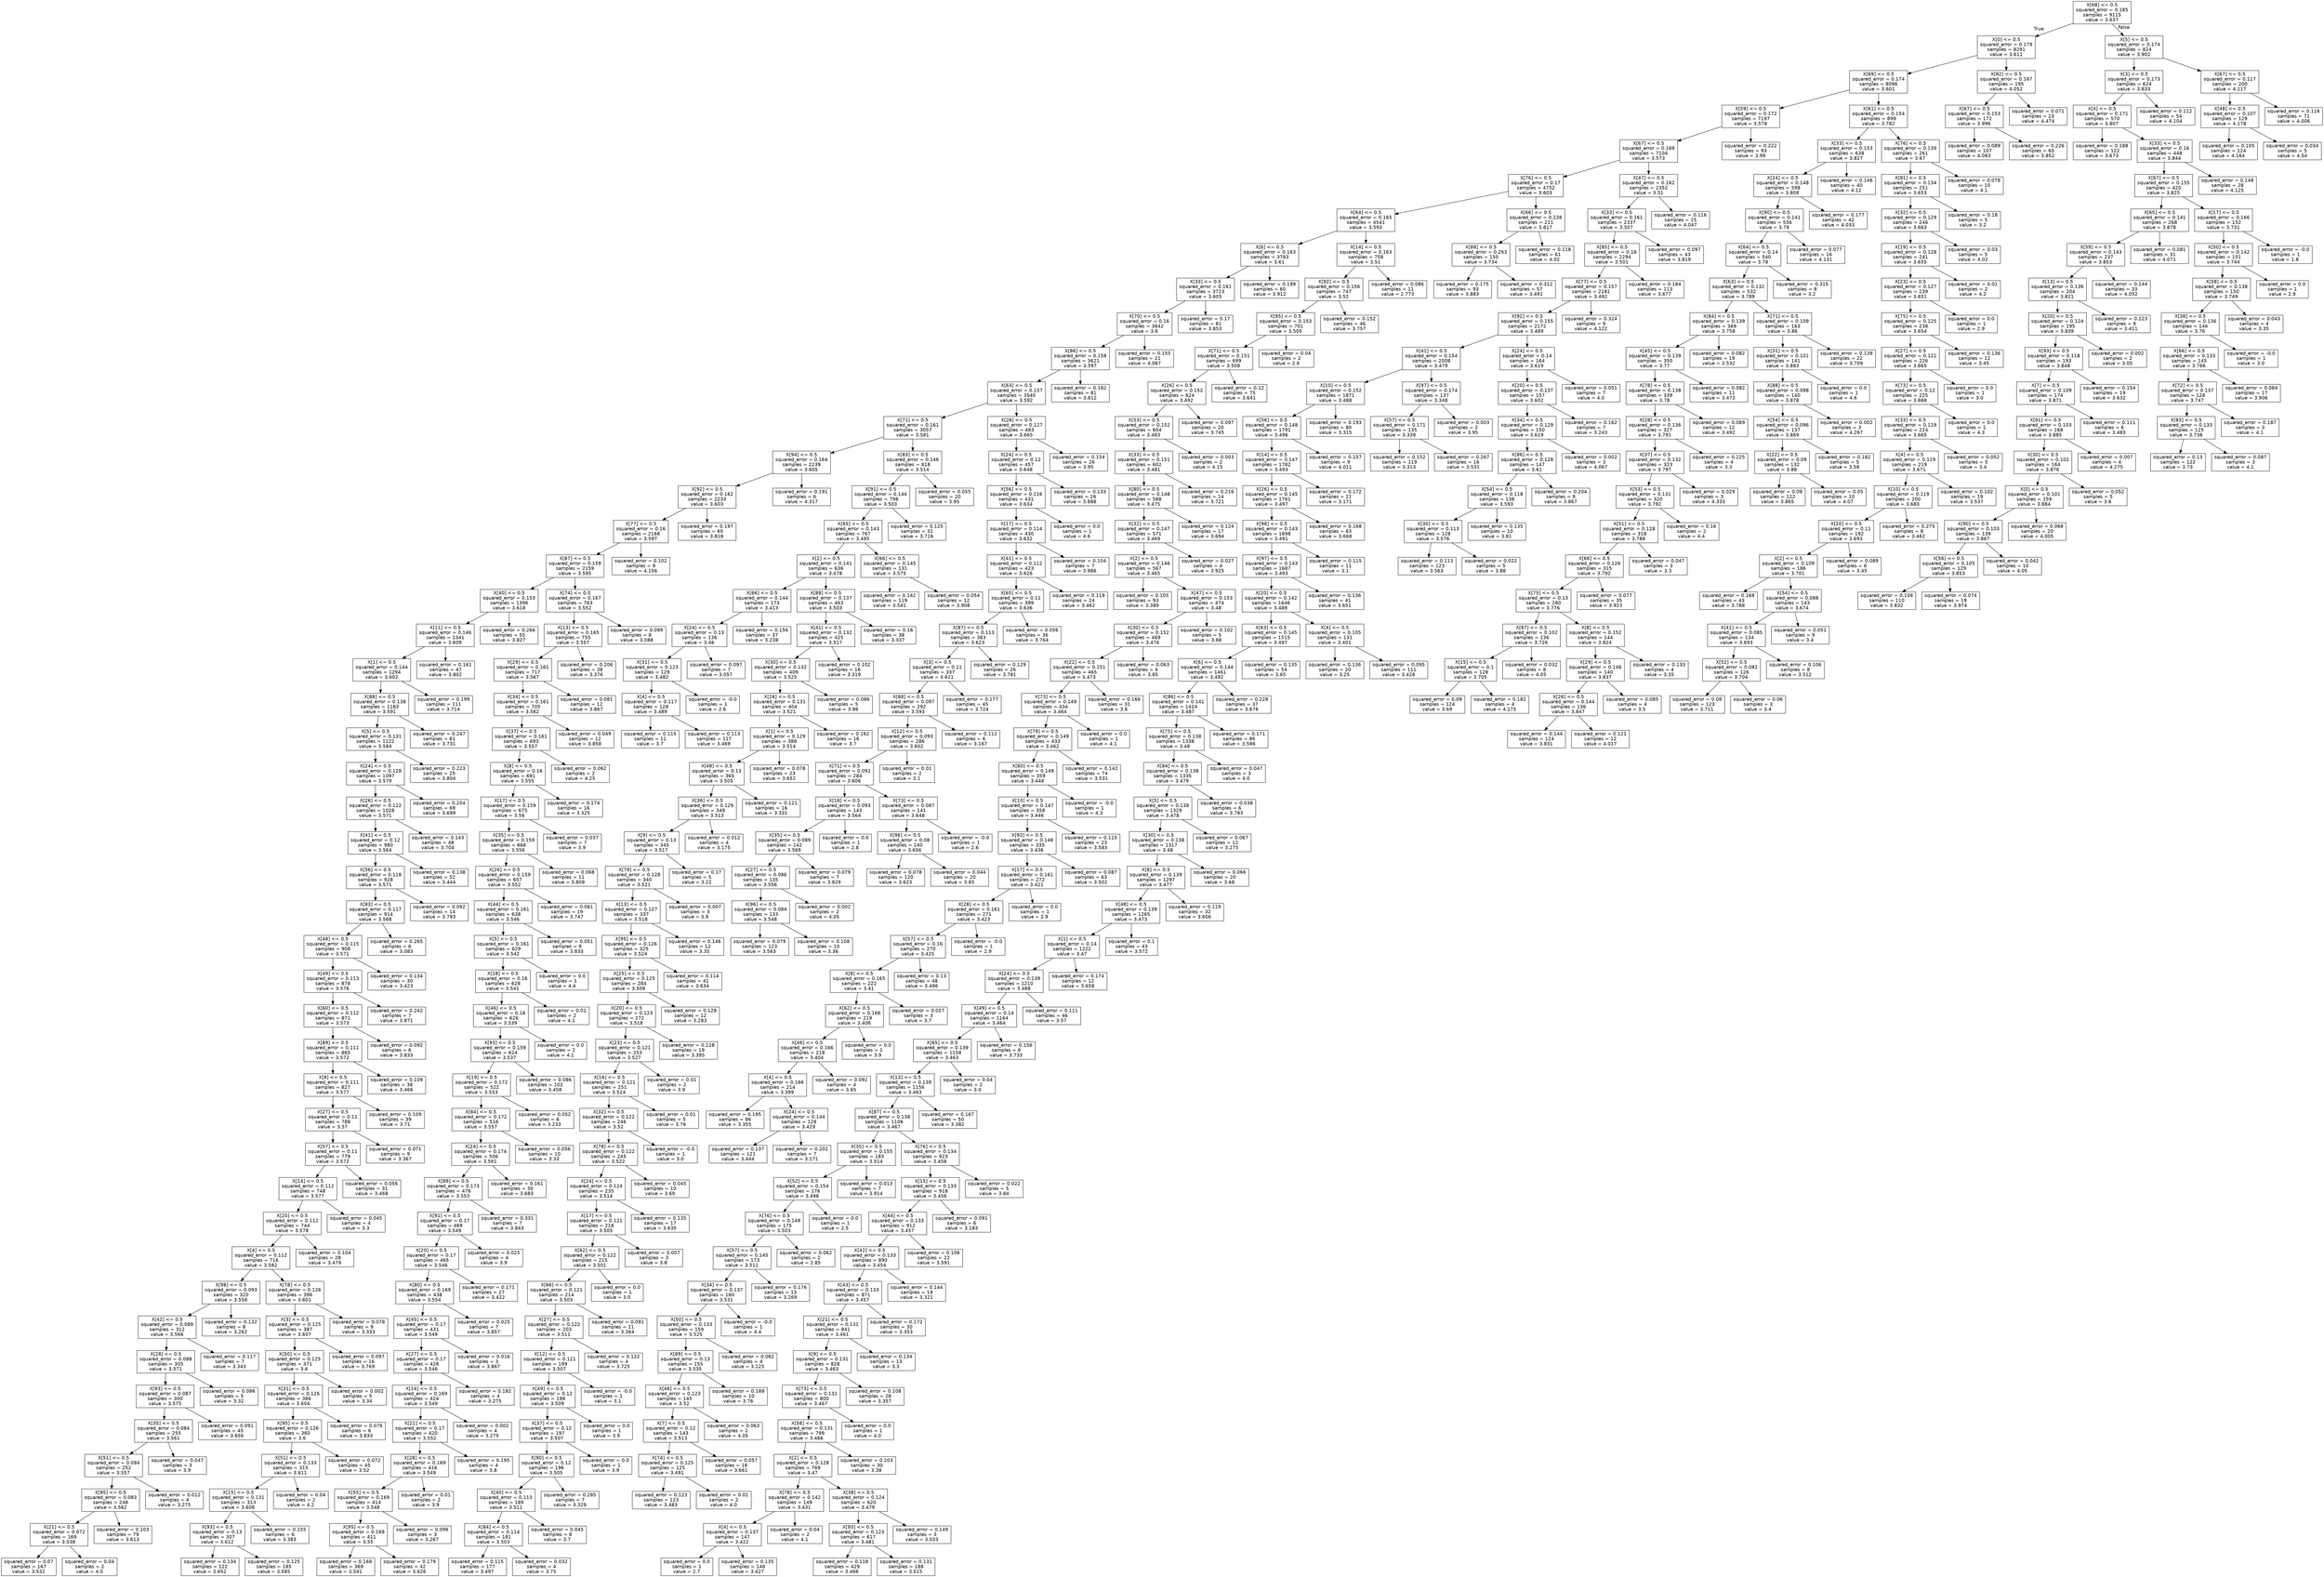 digraph Tree {
node [shape=box, fontname="helvetica"] ;
edge [fontname="helvetica"] ;
0 [label="X[68] <= 0.5\nsquared_error = 0.185\nsamples = 9115\nvalue = 3.637"] ;
1 [label="X[0] <= 0.5\nsquared_error = 0.179\nsamples = 8291\nvalue = 3.611"] ;
0 -> 1 [labeldistance=2.5, labelangle=45, headlabel="True"] ;
2 [label="X[69] <= 0.5\nsquared_error = 0.174\nsamples = 8096\nvalue = 3.601"] ;
1 -> 2 ;
3 [label="X[59] <= 0.5\nsquared_error = 0.172\nsamples = 7197\nvalue = 3.578"] ;
2 -> 3 ;
4 [label="X[67] <= 0.5\nsquared_error = 0.169\nsamples = 7104\nvalue = 3.573"] ;
3 -> 4 ;
5 [label="X[76] <= 0.5\nsquared_error = 0.17\nsamples = 4752\nvalue = 3.603"] ;
4 -> 5 ;
6 [label="X[64] <= 0.5\nsquared_error = 0.165\nsamples = 4541\nvalue = 3.593"] ;
5 -> 6 ;
7 [label="X[6] <= 0.5\nsquared_error = 0.163\nsamples = 3783\nvalue = 3.61"] ;
6 -> 7 ;
8 [label="X[33] <= 0.5\nsquared_error = 0.161\nsamples = 3723\nvalue = 3.605"] ;
7 -> 8 ;
9 [label="X[70] <= 0.5\nsquared_error = 0.16\nsamples = 3642\nvalue = 3.6"] ;
8 -> 9 ;
10 [label="X[86] <= 0.5\nsquared_error = 0.158\nsamples = 3621\nvalue = 3.597"] ;
9 -> 10 ;
11 [label="X[63] <= 0.5\nsquared_error = 0.157\nsamples = 3540\nvalue = 3.592"] ;
10 -> 11 ;
12 [label="X[71] <= 0.5\nsquared_error = 0.161\nsamples = 3057\nvalue = 3.581"] ;
11 -> 12 ;
13 [label="X[94] <= 0.5\nsquared_error = 0.164\nsamples = 2239\nvalue = 3.605"] ;
12 -> 13 ;
14 [label="X[92] <= 0.5\nsquared_error = 0.162\nsamples = 2233\nvalue = 3.603"] ;
13 -> 14 ;
15 [label="X[77] <= 0.5\nsquared_error = 0.16\nsamples = 2168\nvalue = 3.597"] ;
14 -> 15 ;
16 [label="X[87] <= 0.5\nsquared_error = 0.159\nsamples = 2159\nvalue = 3.595"] ;
15 -> 16 ;
17 [label="X[40] <= 0.5\nsquared_error = 0.153\nsamples = 1396\nvalue = 3.618"] ;
16 -> 17 ;
18 [label="X[11] <= 0.5\nsquared_error = 0.146\nsamples = 1341\nvalue = 3.609"] ;
17 -> 18 ;
19 [label="X[1] <= 0.5\nsquared_error = 0.144\nsamples = 1294\nvalue = 3.602"] ;
18 -> 19 ;
20 [label="X[88] <= 0.5\nsquared_error = 0.138\nsamples = 1183\nvalue = 3.591"] ;
19 -> 20 ;
21 [label="X[5] <= 0.5\nsquared_error = 0.131\nsamples = 1122\nvalue = 3.584"] ;
20 -> 21 ;
22 [label="X[24] <= 0.5\nsquared_error = 0.128\nsamples = 1097\nvalue = 3.579"] ;
21 -> 22 ;
23 [label="X[26] <= 0.5\nsquared_error = 0.122\nsamples = 1028\nvalue = 3.571"] ;
22 -> 23 ;
24 [label="X[41] <= 0.5\nsquared_error = 0.12\nsamples = 980\nvalue = 3.564"] ;
23 -> 24 ;
25 [label="X[56] <= 0.5\nsquared_error = 0.118\nsamples = 928\nvalue = 3.571"] ;
24 -> 25 ;
26 [label="X[83] <= 0.5\nsquared_error = 0.117\nsamples = 914\nvalue = 3.568"] ;
25 -> 26 ;
27 [label="X[48] <= 0.5\nsquared_error = 0.115\nsamples = 908\nvalue = 3.571"] ;
26 -> 27 ;
28 [label="X[49] <= 0.5\nsquared_error = 0.113\nsamples = 878\nvalue = 3.576"] ;
27 -> 28 ;
29 [label="X[60] <= 0.5\nsquared_error = 0.112\nsamples = 871\nvalue = 3.573"] ;
28 -> 29 ;
30 [label="X[89] <= 0.5\nsquared_error = 0.111\nsamples = 865\nvalue = 3.572"] ;
29 -> 30 ;
31 [label="X[8] <= 0.5\nsquared_error = 0.111\nsamples = 827\nvalue = 3.577"] ;
30 -> 31 ;
32 [label="X[27] <= 0.5\nsquared_error = 0.11\nsamples = 788\nvalue = 3.57"] ;
31 -> 32 ;
33 [label="X[57] <= 0.5\nsquared_error = 0.11\nsamples = 779\nvalue = 3.572"] ;
32 -> 33 ;
34 [label="X[14] <= 0.5\nsquared_error = 0.112\nsamples = 748\nvalue = 3.577"] ;
33 -> 34 ;
35 [label="X[20] <= 0.5\nsquared_error = 0.112\nsamples = 744\nvalue = 3.578"] ;
34 -> 35 ;
36 [label="X[4] <= 0.5\nsquared_error = 0.112\nsamples = 716\nvalue = 3.582"] ;
35 -> 36 ;
37 [label="X[98] <= 0.5\nsquared_error = 0.093\nsamples = 320\nvalue = 3.558"] ;
36 -> 37 ;
38 [label="X[42] <= 0.5\nsquared_error = 0.089\nsamples = 312\nvalue = 3.566"] ;
37 -> 38 ;
39 [label="X[28] <= 0.5\nsquared_error = 0.088\nsamples = 305\nvalue = 3.571"] ;
38 -> 39 ;
40 [label="X[93] <= 0.5\nsquared_error = 0.087\nsamples = 300\nvalue = 3.575"] ;
39 -> 40 ;
41 [label="X[35] <= 0.5\nsquared_error = 0.084\nsamples = 255\nvalue = 3.561"] ;
40 -> 41 ;
42 [label="X[51] <= 0.5\nsquared_error = 0.084\nsamples = 252\nvalue = 3.557"] ;
41 -> 42 ;
43 [label="X[95] <= 0.5\nsquared_error = 0.083\nsamples = 248\nvalue = 3.562"] ;
42 -> 43 ;
44 [label="X[21] <= 0.5\nsquared_error = 0.072\nsamples = 169\nvalue = 3.538"] ;
43 -> 44 ;
45 [label="squared_error = 0.07\nsamples = 167\nvalue = 3.532"] ;
44 -> 45 ;
46 [label="squared_error = 0.04\nsamples = 2\nvalue = 4.0"] ;
44 -> 46 ;
47 [label="squared_error = 0.103\nsamples = 79\nvalue = 3.613"] ;
43 -> 47 ;
48 [label="squared_error = 0.012\nsamples = 4\nvalue = 3.275"] ;
42 -> 48 ;
49 [label="squared_error = 0.047\nsamples = 3\nvalue = 3.9"] ;
41 -> 49 ;
50 [label="squared_error = 0.091\nsamples = 45\nvalue = 3.656"] ;
40 -> 50 ;
51 [label="squared_error = 0.086\nsamples = 5\nvalue = 3.32"] ;
39 -> 51 ;
52 [label="squared_error = 0.117\nsamples = 7\nvalue = 3.343"] ;
38 -> 52 ;
53 [label="squared_error = 0.132\nsamples = 8\nvalue = 3.262"] ;
37 -> 53 ;
54 [label="X[78] <= 0.5\nsquared_error = 0.126\nsamples = 396\nvalue = 3.601"] ;
36 -> 54 ;
55 [label="X[3] <= 0.5\nsquared_error = 0.125\nsamples = 387\nvalue = 3.607"] ;
54 -> 55 ;
56 [label="X[50] <= 0.5\nsquared_error = 0.125\nsamples = 371\nvalue = 3.6"] ;
55 -> 56 ;
57 [label="X[31] <= 0.5\nsquared_error = 0.126\nsamples = 366\nvalue = 3.604"] ;
56 -> 57 ;
58 [label="X[95] <= 0.5\nsquared_error = 0.126\nsamples = 360\nvalue = 3.6"] ;
57 -> 58 ;
59 [label="X[51] <= 0.5\nsquared_error = 0.133\nsamples = 315\nvalue = 3.611"] ;
58 -> 59 ;
60 [label="X[15] <= 0.5\nsquared_error = 0.131\nsamples = 313\nvalue = 3.608"] ;
59 -> 60 ;
61 [label="X[93] <= 0.5\nsquared_error = 0.13\nsamples = 307\nvalue = 3.612"] ;
60 -> 61 ;
62 [label="squared_error = 0.134\nsamples = 122\nvalue = 3.652"] ;
61 -> 62 ;
63 [label="squared_error = 0.125\nsamples = 185\nvalue = 3.585"] ;
61 -> 63 ;
64 [label="squared_error = 0.155\nsamples = 6\nvalue = 3.383"] ;
60 -> 64 ;
65 [label="squared_error = 0.04\nsamples = 2\nvalue = 4.2"] ;
59 -> 65 ;
66 [label="squared_error = 0.072\nsamples = 45\nvalue = 3.52"] ;
58 -> 66 ;
67 [label="squared_error = 0.076\nsamples = 6\nvalue = 3.833"] ;
57 -> 67 ;
68 [label="squared_error = 0.002\nsamples = 5\nvalue = 3.34"] ;
56 -> 68 ;
69 [label="squared_error = 0.097\nsamples = 16\nvalue = 3.769"] ;
55 -> 69 ;
70 [label="squared_error = 0.078\nsamples = 9\nvalue = 3.333"] ;
54 -> 70 ;
71 [label="squared_error = 0.104\nsamples = 28\nvalue = 3.479"] ;
35 -> 71 ;
72 [label="squared_error = 0.045\nsamples = 4\nvalue = 3.3"] ;
34 -> 72 ;
73 [label="squared_error = 0.056\nsamples = 31\nvalue = 3.468"] ;
33 -> 73 ;
74 [label="squared_error = 0.071\nsamples = 9\nvalue = 3.367"] ;
32 -> 74 ;
75 [label="squared_error = 0.109\nsamples = 39\nvalue = 3.71"] ;
31 -> 75 ;
76 [label="squared_error = 0.109\nsamples = 38\nvalue = 3.466"] ;
30 -> 76 ;
77 [label="squared_error = 0.092\nsamples = 6\nvalue = 3.833"] ;
29 -> 77 ;
78 [label="squared_error = 0.242\nsamples = 7\nvalue = 3.871"] ;
28 -> 78 ;
79 [label="squared_error = 0.134\nsamples = 30\nvalue = 3.423"] ;
27 -> 79 ;
80 [label="squared_error = 0.265\nsamples = 6\nvalue = 3.083"] ;
26 -> 80 ;
81 [label="squared_error = 0.092\nsamples = 14\nvalue = 3.793"] ;
25 -> 81 ;
82 [label="squared_error = 0.138\nsamples = 52\nvalue = 3.444"] ;
24 -> 82 ;
83 [label="squared_error = 0.143\nsamples = 48\nvalue = 3.704"] ;
23 -> 83 ;
84 [label="squared_error = 0.204\nsamples = 69\nvalue = 3.699"] ;
22 -> 84 ;
85 [label="squared_error = 0.223\nsamples = 25\nvalue = 3.804"] ;
21 -> 85 ;
86 [label="squared_error = 0.247\nsamples = 61\nvalue = 3.731"] ;
20 -> 86 ;
87 [label="squared_error = 0.199\nsamples = 111\nvalue = 3.714"] ;
19 -> 87 ;
88 [label="squared_error = 0.161\nsamples = 47\nvalue = 3.802"] ;
18 -> 88 ;
89 [label="squared_error = 0.266\nsamples = 55\nvalue = 3.827"] ;
17 -> 89 ;
90 [label="X[74] <= 0.5\nsquared_error = 0.167\nsamples = 763\nvalue = 3.552"] ;
16 -> 90 ;
91 [label="X[13] <= 0.5\nsquared_error = 0.165\nsamples = 755\nvalue = 3.557"] ;
90 -> 91 ;
92 [label="X[29] <= 0.5\nsquared_error = 0.161\nsamples = 717\nvalue = 3.567"] ;
91 -> 92 ;
93 [label="X[34] <= 0.5\nsquared_error = 0.161\nsamples = 705\nvalue = 3.562"] ;
92 -> 93 ;
94 [label="X[37] <= 0.5\nsquared_error = 0.161\nsamples = 693\nvalue = 3.557"] ;
93 -> 94 ;
95 [label="X[8] <= 0.5\nsquared_error = 0.16\nsamples = 691\nvalue = 3.555"] ;
94 -> 95 ;
96 [label="X[17] <= 0.5\nsquared_error = 0.159\nsamples = 675\nvalue = 3.56"] ;
95 -> 96 ;
97 [label="X[35] <= 0.5\nsquared_error = 0.159\nsamples = 668\nvalue = 3.556"] ;
96 -> 97 ;
98 [label="X[26] <= 0.5\nsquared_error = 0.159\nsamples = 657\nvalue = 3.552"] ;
97 -> 98 ;
99 [label="X[44] <= 0.5\nsquared_error = 0.161\nsamples = 638\nvalue = 3.546"] ;
98 -> 99 ;
100 [label="X[5] <= 0.5\nsquared_error = 0.161\nsamples = 629\nvalue = 3.542"] ;
99 -> 100 ;
101 [label="X[18] <= 0.5\nsquared_error = 0.16\nsamples = 628\nvalue = 3.541"] ;
100 -> 101 ;
102 [label="X[46] <= 0.5\nsquared_error = 0.16\nsamples = 626\nvalue = 3.539"] ;
101 -> 102 ;
103 [label="X[93] <= 0.5\nsquared_error = 0.159\nsamples = 624\nvalue = 3.537"] ;
102 -> 103 ;
104 [label="X[19] <= 0.5\nsquared_error = 0.172\nsamples = 522\nvalue = 3.553"] ;
103 -> 104 ;
105 [label="X[84] <= 0.5\nsquared_error = 0.172\nsamples = 516\nvalue = 3.557"] ;
104 -> 105 ;
106 [label="X[24] <= 0.5\nsquared_error = 0.174\nsamples = 506\nvalue = 3.561"] ;
105 -> 106 ;
107 [label="X[89] <= 0.5\nsquared_error = 0.173\nsamples = 476\nvalue = 3.553"] ;
106 -> 107 ;
108 [label="X[91] <= 0.5\nsquared_error = 0.17\nsamples = 469\nvalue = 3.549"] ;
107 -> 108 ;
109 [label="X[20] <= 0.5\nsquared_error = 0.17\nsamples = 465\nvalue = 3.546"] ;
108 -> 109 ;
110 [label="X[80] <= 0.5\nsquared_error = 0.169\nsamples = 438\nvalue = 3.554"] ;
109 -> 110 ;
111 [label="X[45] <= 0.5\nsquared_error = 0.17\nsamples = 431\nvalue = 3.549"] ;
110 -> 111 ;
112 [label="X[27] <= 0.5\nsquared_error = 0.17\nsamples = 428\nvalue = 3.546"] ;
111 -> 112 ;
113 [label="X[14] <= 0.5\nsquared_error = 0.169\nsamples = 424\nvalue = 3.549"] ;
112 -> 113 ;
114 [label="X[21] <= 0.5\nsquared_error = 0.17\nsamples = 420\nvalue = 3.552"] ;
113 -> 114 ;
115 [label="X[28] <= 0.5\nsquared_error = 0.169\nsamples = 416\nvalue = 3.549"] ;
114 -> 115 ;
116 [label="X[55] <= 0.5\nsquared_error = 0.169\nsamples = 414\nvalue = 3.548"] ;
115 -> 116 ;
117 [label="X[95] <= 0.5\nsquared_error = 0.169\nsamples = 411\nvalue = 3.55"] ;
116 -> 117 ;
118 [label="squared_error = 0.168\nsamples = 369\nvalue = 3.541"] ;
117 -> 118 ;
119 [label="squared_error = 0.179\nsamples = 42\nvalue = 3.626"] ;
117 -> 119 ;
120 [label="squared_error = 0.096\nsamples = 3\nvalue = 3.267"] ;
116 -> 120 ;
121 [label="squared_error = 0.01\nsamples = 2\nvalue = 3.9"] ;
115 -> 121 ;
122 [label="squared_error = 0.195\nsamples = 4\nvalue = 3.8"] ;
114 -> 122 ;
123 [label="squared_error = 0.002\nsamples = 4\nvalue = 3.275"] ;
113 -> 123 ;
124 [label="squared_error = 0.182\nsamples = 4\nvalue = 3.275"] ;
112 -> 124 ;
125 [label="squared_error = 0.016\nsamples = 3\nvalue = 3.867"] ;
111 -> 125 ;
126 [label="squared_error = 0.025\nsamples = 7\nvalue = 3.857"] ;
110 -> 126 ;
127 [label="squared_error = 0.171\nsamples = 27\nvalue = 3.422"] ;
109 -> 127 ;
128 [label="squared_error = 0.025\nsamples = 4\nvalue = 3.9"] ;
108 -> 128 ;
129 [label="squared_error = 0.331\nsamples = 7\nvalue = 3.843"] ;
107 -> 129 ;
130 [label="squared_error = 0.161\nsamples = 30\nvalue = 3.683"] ;
106 -> 130 ;
131 [label="squared_error = 0.056\nsamples = 10\nvalue = 3.33"] ;
105 -> 131 ;
132 [label="squared_error = 0.052\nsamples = 6\nvalue = 3.233"] ;
104 -> 132 ;
133 [label="squared_error = 0.086\nsamples = 102\nvalue = 3.458"] ;
103 -> 133 ;
134 [label="squared_error = 0.0\nsamples = 2\nvalue = 4.1"] ;
102 -> 134 ;
135 [label="squared_error = 0.01\nsamples = 2\nvalue = 4.1"] ;
101 -> 135 ;
136 [label="squared_error = 0.0\nsamples = 1\nvalue = 4.4"] ;
100 -> 136 ;
137 [label="squared_error = 0.051\nsamples = 9\nvalue = 3.833"] ;
99 -> 137 ;
138 [label="squared_error = 0.061\nsamples = 19\nvalue = 3.747"] ;
98 -> 138 ;
139 [label="squared_error = 0.068\nsamples = 11\nvalue = 3.809"] ;
97 -> 139 ;
140 [label="squared_error = 0.037\nsamples = 7\nvalue = 3.9"] ;
96 -> 140 ;
141 [label="squared_error = 0.174\nsamples = 16\nvalue = 3.325"] ;
95 -> 141 ;
142 [label="squared_error = 0.062\nsamples = 2\nvalue = 4.25"] ;
94 -> 142 ;
143 [label="squared_error = 0.049\nsamples = 12\nvalue = 3.858"] ;
93 -> 143 ;
144 [label="squared_error = 0.081\nsamples = 12\nvalue = 3.867"] ;
92 -> 144 ;
145 [label="squared_error = 0.206\nsamples = 38\nvalue = 3.376"] ;
91 -> 145 ;
146 [label="squared_error = 0.099\nsamples = 8\nvalue = 3.088"] ;
90 -> 146 ;
147 [label="squared_error = 0.102\nsamples = 9\nvalue = 4.156"] ;
15 -> 147 ;
148 [label="squared_error = 0.197\nsamples = 65\nvalue = 3.818"] ;
14 -> 148 ;
149 [label="squared_error = 0.191\nsamples = 6\nvalue = 4.317"] ;
13 -> 149 ;
150 [label="X[83] <= 0.5\nsquared_error = 0.146\nsamples = 818\nvalue = 3.514"] ;
12 -> 150 ;
151 [label="X[91] <= 0.5\nsquared_error = 0.144\nsamples = 798\nvalue = 3.503"] ;
150 -> 151 ;
152 [label="X[65] <= 0.5\nsquared_error = 0.143\nsamples = 767\nvalue = 3.495"] ;
151 -> 152 ;
153 [label="X[2] <= 0.5\nsquared_error = 0.141\nsamples = 636\nvalue = 3.478"] ;
152 -> 153 ;
154 [label="X[66] <= 0.5\nsquared_error = 0.144\nsamples = 173\nvalue = 3.413"] ;
153 -> 154 ;
155 [label="X[24] <= 0.5\nsquared_error = 0.13\nsamples = 136\nvalue = 3.46"] ;
154 -> 155 ;
156 [label="X[31] <= 0.5\nsquared_error = 0.123\nsamples = 129\nvalue = 3.482"] ;
155 -> 156 ;
157 [label="X[4] <= 0.5\nsquared_error = 0.117\nsamples = 128\nvalue = 3.489"] ;
156 -> 157 ;
158 [label="squared_error = 0.115\nsamples = 11\nvalue = 3.7"] ;
157 -> 158 ;
159 [label="squared_error = 0.113\nsamples = 117\nvalue = 3.469"] ;
157 -> 159 ;
160 [label="squared_error = -0.0\nsamples = 1\nvalue = 2.6"] ;
156 -> 160 ;
161 [label="squared_error = 0.097\nsamples = 7\nvalue = 3.057"] ;
155 -> 161 ;
162 [label="squared_error = 0.156\nsamples = 37\nvalue = 3.238"] ;
154 -> 162 ;
163 [label="X[88] <= 0.5\nsquared_error = 0.137\nsamples = 463\nvalue = 3.503"] ;
153 -> 163 ;
164 [label="X[41] <= 0.5\nsquared_error = 0.132\nsamples = 425\nvalue = 3.517"] ;
163 -> 164 ;
165 [label="X[30] <= 0.5\nsquared_error = 0.132\nsamples = 409\nvalue = 3.525"] ;
164 -> 165 ;
166 [label="X[26] <= 0.5\nsquared_error = 0.131\nsamples = 404\nvalue = 3.521"] ;
165 -> 166 ;
167 [label="X[1] <= 0.5\nsquared_error = 0.129\nsamples = 388\nvalue = 3.514"] ;
166 -> 167 ;
168 [label="X[48] <= 0.5\nsquared_error = 0.13\nsamples = 365\nvalue = 3.505"] ;
167 -> 168 ;
169 [label="X[36] <= 0.5\nsquared_error = 0.129\nsamples = 349\nvalue = 3.513"] ;
168 -> 169 ;
170 [label="X[9] <= 0.5\nsquared_error = 0.13\nsamples = 345\nvalue = 3.517"] ;
169 -> 170 ;
171 [label="X[79] <= 0.5\nsquared_error = 0.128\nsamples = 340\nvalue = 3.521"] ;
170 -> 171 ;
172 [label="X[13] <= 0.5\nsquared_error = 0.127\nsamples = 337\nvalue = 3.518"] ;
171 -> 172 ;
173 [label="X[95] <= 0.5\nsquared_error = 0.126\nsamples = 325\nvalue = 3.524"] ;
172 -> 173 ;
174 [label="X[25] <= 0.5\nsquared_error = 0.125\nsamples = 284\nvalue = 3.508"] ;
173 -> 174 ;
175 [label="X[20] <= 0.5\nsquared_error = 0.123\nsamples = 272\nvalue = 3.518"] ;
174 -> 175 ;
176 [label="X[23] <= 0.5\nsquared_error = 0.121\nsamples = 253\nvalue = 3.527"] ;
175 -> 176 ;
177 [label="X[16] <= 0.5\nsquared_error = 0.121\nsamples = 251\nvalue = 3.524"] ;
176 -> 177 ;
178 [label="X[32] <= 0.5\nsquared_error = 0.122\nsamples = 246\nvalue = 3.52"] ;
177 -> 178 ;
179 [label="X[78] <= 0.5\nsquared_error = 0.122\nsamples = 245\nvalue = 3.522"] ;
178 -> 179 ;
180 [label="X[24] <= 0.5\nsquared_error = 0.124\nsamples = 235\nvalue = 3.514"] ;
179 -> 180 ;
181 [label="X[17] <= 0.5\nsquared_error = 0.121\nsamples = 218\nvalue = 3.505"] ;
180 -> 181 ;
182 [label="X[62] <= 0.5\nsquared_error = 0.122\nsamples = 215\nvalue = 3.501"] ;
181 -> 182 ;
183 [label="X[66] <= 0.5\nsquared_error = 0.121\nsamples = 214\nvalue = 3.503"] ;
182 -> 183 ;
184 [label="X[27] <= 0.5\nsquared_error = 0.122\nsamples = 203\nvalue = 3.511"] ;
183 -> 184 ;
185 [label="X[12] <= 0.5\nsquared_error = 0.121\nsamples = 199\nvalue = 3.507"] ;
184 -> 185 ;
186 [label="X[49] <= 0.5\nsquared_error = 0.12\nsamples = 198\nvalue = 3.509"] ;
185 -> 186 ;
187 [label="X[37] <= 0.5\nsquared_error = 0.12\nsamples = 197\nvalue = 3.507"] ;
186 -> 187 ;
188 [label="X[90] <= 0.5\nsquared_error = 0.12\nsamples = 196\nvalue = 3.505"] ;
187 -> 188 ;
189 [label="X[40] <= 0.5\nsquared_error = 0.113\nsamples = 189\nvalue = 3.511"] ;
188 -> 189 ;
190 [label="X[84] <= 0.5\nsquared_error = 0.114\nsamples = 181\nvalue = 3.503"] ;
189 -> 190 ;
191 [label="squared_error = 0.115\nsamples = 177\nvalue = 3.497"] ;
190 -> 191 ;
192 [label="squared_error = 0.032\nsamples = 4\nvalue = 3.75"] ;
190 -> 192 ;
193 [label="squared_error = 0.045\nsamples = 8\nvalue = 3.7"] ;
189 -> 193 ;
194 [label="squared_error = 0.285\nsamples = 7\nvalue = 3.329"] ;
188 -> 194 ;
195 [label="squared_error = 0.0\nsamples = 1\nvalue = 3.9"] ;
187 -> 195 ;
196 [label="squared_error = 0.0\nsamples = 1\nvalue = 3.9"] ;
186 -> 196 ;
197 [label="squared_error = -0.0\nsamples = 1\nvalue = 3.1"] ;
185 -> 197 ;
198 [label="squared_error = 0.122\nsamples = 4\nvalue = 3.725"] ;
184 -> 198 ;
199 [label="squared_error = 0.091\nsamples = 11\nvalue = 3.364"] ;
183 -> 199 ;
200 [label="squared_error = 0.0\nsamples = 1\nvalue = 3.0"] ;
182 -> 200 ;
201 [label="squared_error = 0.007\nsamples = 3\nvalue = 3.8"] ;
181 -> 201 ;
202 [label="squared_error = 0.135\nsamples = 17\nvalue = 3.635"] ;
180 -> 202 ;
203 [label="squared_error = 0.045\nsamples = 10\nvalue = 3.69"] ;
179 -> 203 ;
204 [label="squared_error = -0.0\nsamples = 1\nvalue = 3.0"] ;
178 -> 204 ;
205 [label="squared_error = 0.01\nsamples = 5\nvalue = 3.76"] ;
177 -> 205 ;
206 [label="squared_error = 0.01\nsamples = 2\nvalue = 3.9"] ;
176 -> 206 ;
207 [label="squared_error = 0.128\nsamples = 19\nvalue = 3.395"] ;
175 -> 207 ;
208 [label="squared_error = 0.128\nsamples = 12\nvalue = 3.283"] ;
174 -> 208 ;
209 [label="squared_error = 0.114\nsamples = 41\nvalue = 3.634"] ;
173 -> 209 ;
210 [label="squared_error = 0.146\nsamples = 12\nvalue = 3.35"] ;
172 -> 210 ;
211 [label="squared_error = 0.007\nsamples = 3\nvalue = 3.9"] ;
171 -> 211 ;
212 [label="squared_error = 0.17\nsamples = 5\nvalue = 3.22"] ;
170 -> 212 ;
213 [label="squared_error = 0.012\nsamples = 4\nvalue = 3.175"] ;
169 -> 213 ;
214 [label="squared_error = 0.121\nsamples = 16\nvalue = 3.331"] ;
168 -> 214 ;
215 [label="squared_error = 0.078\nsamples = 23\nvalue = 3.652"] ;
167 -> 215 ;
216 [label="squared_error = 0.162\nsamples = 16\nvalue = 3.7"] ;
166 -> 216 ;
217 [label="squared_error = 0.086\nsamples = 5\nvalue = 3.86"] ;
165 -> 217 ;
218 [label="squared_error = 0.102\nsamples = 16\nvalue = 3.319"] ;
164 -> 218 ;
219 [label="squared_error = 0.16\nsamples = 38\nvalue = 3.337"] ;
163 -> 219 ;
220 [label="X[66] <= 0.5\nsquared_error = 0.145\nsamples = 131\nvalue = 3.575"] ;
152 -> 220 ;
221 [label="squared_error = 0.142\nsamples = 119\nvalue = 3.541"] ;
220 -> 221 ;
222 [label="squared_error = 0.054\nsamples = 12\nvalue = 3.908"] ;
220 -> 222 ;
223 [label="squared_error = 0.125\nsamples = 31\nvalue = 3.716"] ;
151 -> 223 ;
224 [label="squared_error = 0.055\nsamples = 20\nvalue = 3.95"] ;
150 -> 224 ;
225 [label="X[26] <= 0.5\nsquared_error = 0.127\nsamples = 483\nvalue = 3.665"] ;
11 -> 225 ;
226 [label="X[24] <= 0.5\nsquared_error = 0.12\nsamples = 457\nvalue = 3.648"] ;
225 -> 226 ;
227 [label="X[56] <= 0.5\nsquared_error = 0.116\nsamples = 431\nvalue = 3.634"] ;
226 -> 227 ;
228 [label="X[17] <= 0.5\nsquared_error = 0.114\nsamples = 430\nvalue = 3.632"] ;
227 -> 228 ;
229 [label="X[41] <= 0.5\nsquared_error = 0.112\nsamples = 423\nvalue = 3.626"] ;
228 -> 229 ;
230 [label="X[65] <= 0.5\nsquared_error = 0.11\nsamples = 399\nvalue = 3.636"] ;
229 -> 230 ;
231 [label="X[87] <= 0.5\nsquared_error = 0.113\nsamples = 363\nvalue = 3.623"] ;
230 -> 231 ;
232 [label="X[3] <= 0.5\nsquared_error = 0.11\nsamples = 337\nvalue = 3.611"] ;
231 -> 232 ;
233 [label="X[88] <= 0.5\nsquared_error = 0.097\nsamples = 292\nvalue = 3.593"] ;
232 -> 233 ;
234 [label="X[12] <= 0.5\nsquared_error = 0.093\nsamples = 286\nvalue = 3.602"] ;
233 -> 234 ;
235 [label="X[71] <= 0.5\nsquared_error = 0.092\nsamples = 284\nvalue = 3.606"] ;
234 -> 235 ;
236 [label="X[18] <= 0.5\nsquared_error = 0.093\nsamples = 143\nvalue = 3.564"] ;
235 -> 236 ;
237 [label="X[35] <= 0.5\nsquared_error = 0.089\nsamples = 142\nvalue = 3.569"] ;
236 -> 237 ;
238 [label="X[27] <= 0.5\nsquared_error = 0.086\nsamples = 135\nvalue = 3.556"] ;
237 -> 238 ;
239 [label="X[96] <= 0.5\nsquared_error = 0.084\nsamples = 133\nvalue = 3.548"] ;
238 -> 239 ;
240 [label="squared_error = 0.079\nsamples = 123\nvalue = 3.563"] ;
239 -> 240 ;
241 [label="squared_error = 0.108\nsamples = 10\nvalue = 3.36"] ;
239 -> 241 ;
242 [label="squared_error = 0.002\nsamples = 2\nvalue = 4.05"] ;
238 -> 242 ;
243 [label="squared_error = 0.079\nsamples = 7\nvalue = 3.829"] ;
237 -> 243 ;
244 [label="squared_error = 0.0\nsamples = 1\nvalue = 2.8"] ;
236 -> 244 ;
245 [label="X[73] <= 0.5\nsquared_error = 0.087\nsamples = 141\nvalue = 3.648"] ;
235 -> 245 ;
246 [label="X[96] <= 0.5\nsquared_error = 0.08\nsamples = 140\nvalue = 3.656"] ;
245 -> 246 ;
247 [label="squared_error = 0.078\nsamples = 120\nvalue = 3.623"] ;
246 -> 247 ;
248 [label="squared_error = 0.044\nsamples = 20\nvalue = 3.85"] ;
246 -> 248 ;
249 [label="squared_error = -0.0\nsamples = 1\nvalue = 2.6"] ;
245 -> 249 ;
250 [label="squared_error = 0.01\nsamples = 2\nvalue = 3.1"] ;
234 -> 250 ;
251 [label="squared_error = 0.112\nsamples = 6\nvalue = 3.167"] ;
233 -> 251 ;
252 [label="squared_error = 0.177\nsamples = 45\nvalue = 3.724"] ;
232 -> 252 ;
253 [label="squared_error = 0.129\nsamples = 26\nvalue = 3.781"] ;
231 -> 253 ;
254 [label="squared_error = 0.056\nsamples = 36\nvalue = 3.764"] ;
230 -> 254 ;
255 [label="squared_error = 0.119\nsamples = 24\nvalue = 3.462"] ;
229 -> 255 ;
256 [label="squared_error = 0.104\nsamples = 7\nvalue = 3.986"] ;
228 -> 256 ;
257 [label="squared_error = 0.0\nsamples = 1\nvalue = 4.6"] ;
227 -> 257 ;
258 [label="squared_error = 0.133\nsamples = 26\nvalue = 3.888"] ;
226 -> 258 ;
259 [label="squared_error = 0.154\nsamples = 26\nvalue = 3.95"] ;
225 -> 259 ;
260 [label="squared_error = 0.182\nsamples = 81\nvalue = 3.812"] ;
10 -> 260 ;
261 [label="squared_error = 0.155\nsamples = 21\nvalue = 4.067"] ;
9 -> 261 ;
262 [label="squared_error = 0.17\nsamples = 81\nvalue = 3.853"] ;
8 -> 262 ;
263 [label="squared_error = 0.199\nsamples = 60\nvalue = 3.912"] ;
7 -> 263 ;
264 [label="X[14] <= 0.5\nsquared_error = 0.163\nsamples = 758\nvalue = 3.51"] ;
6 -> 264 ;
265 [label="X[92] <= 0.5\nsquared_error = 0.156\nsamples = 747\nvalue = 3.52"] ;
264 -> 265 ;
266 [label="X[95] <= 0.5\nsquared_error = 0.153\nsamples = 701\nvalue = 3.505"] ;
265 -> 266 ;
267 [label="X[71] <= 0.5\nsquared_error = 0.151\nsamples = 699\nvalue = 3.508"] ;
266 -> 267 ;
268 [label="X[26] <= 0.5\nsquared_error = 0.152\nsamples = 624\nvalue = 3.492"] ;
267 -> 268 ;
269 [label="X[53] <= 0.5\nsquared_error = 0.152\nsamples = 604\nvalue = 3.483"] ;
268 -> 269 ;
270 [label="X[33] <= 0.5\nsquared_error = 0.151\nsamples = 602\nvalue = 3.481"] ;
269 -> 270 ;
271 [label="X[80] <= 0.5\nsquared_error = 0.148\nsamples = 588\nvalue = 3.475"] ;
270 -> 271 ;
272 [label="X[32] <= 0.5\nsquared_error = 0.147\nsamples = 571\nvalue = 3.469"] ;
271 -> 272 ;
273 [label="X[2] <= 0.5\nsquared_error = 0.146\nsamples = 567\nvalue = 3.465"] ;
272 -> 273 ;
274 [label="squared_error = 0.105\nsamples = 93\nvalue = 3.389"] ;
273 -> 274 ;
275 [label="X[47] <= 0.5\nsquared_error = 0.153\nsamples = 474\nvalue = 3.48"] ;
273 -> 275 ;
276 [label="X[30] <= 0.5\nsquared_error = 0.152\nsamples = 469\nvalue = 3.476"] ;
275 -> 276 ;
277 [label="X[22] <= 0.5\nsquared_error = 0.151\nsamples = 465\nvalue = 3.473"] ;
276 -> 277 ;
278 [label="X[73] <= 0.5\nsquared_error = 0.149\nsamples = 434\nvalue = 3.464"] ;
277 -> 278 ;
279 [label="X[79] <= 0.5\nsquared_error = 0.149\nsamples = 433\nvalue = 3.462"] ;
278 -> 279 ;
280 [label="X[60] <= 0.5\nsquared_error = 0.149\nsamples = 359\nvalue = 3.448"] ;
279 -> 280 ;
281 [label="X[10] <= 0.5\nsquared_error = 0.147\nsamples = 358\nvalue = 3.446"] ;
280 -> 281 ;
282 [label="X[93] <= 0.5\nsquared_error = 0.148\nsamples = 335\nvalue = 3.436"] ;
281 -> 282 ;
283 [label="X[17] <= 0.5\nsquared_error = 0.161\nsamples = 272\nvalue = 3.421"] ;
282 -> 283 ;
284 [label="X[28] <= 0.5\nsquared_error = 0.161\nsamples = 271\nvalue = 3.423"] ;
283 -> 284 ;
285 [label="X[57] <= 0.5\nsquared_error = 0.16\nsamples = 270\nvalue = 3.425"] ;
284 -> 285 ;
286 [label="X[8] <= 0.5\nsquared_error = 0.165\nsamples = 222\nvalue = 3.41"] ;
285 -> 286 ;
287 [label="X[62] <= 0.5\nsquared_error = 0.166\nsamples = 219\nvalue = 3.406"] ;
286 -> 287 ;
288 [label="X[46] <= 0.5\nsquared_error = 0.166\nsamples = 218\nvalue = 3.404"] ;
287 -> 288 ;
289 [label="X[4] <= 0.5\nsquared_error = 0.166\nsamples = 214\nvalue = 3.399"] ;
288 -> 289 ;
290 [label="squared_error = 0.195\nsamples = 86\nvalue = 3.355"] ;
289 -> 290 ;
291 [label="X[24] <= 0.5\nsquared_error = 0.144\nsamples = 128\nvalue = 3.429"] ;
289 -> 291 ;
292 [label="squared_error = 0.137\nsamples = 121\nvalue = 3.444"] ;
291 -> 292 ;
293 [label="squared_error = 0.202\nsamples = 7\nvalue = 3.171"] ;
291 -> 293 ;
294 [label="squared_error = 0.092\nsamples = 4\nvalue = 3.65"] ;
288 -> 294 ;
295 [label="squared_error = 0.0\nsamples = 1\nvalue = 3.9"] ;
287 -> 295 ;
296 [label="squared_error = 0.027\nsamples = 3\nvalue = 3.7"] ;
286 -> 296 ;
297 [label="squared_error = 0.13\nsamples = 48\nvalue = 3.496"] ;
285 -> 297 ;
298 [label="squared_error = -0.0\nsamples = 1\nvalue = 2.9"] ;
284 -> 298 ;
299 [label="squared_error = 0.0\nsamples = 1\nvalue = 2.9"] ;
283 -> 299 ;
300 [label="squared_error = 0.087\nsamples = 63\nvalue = 3.502"] ;
282 -> 300 ;
301 [label="squared_error = 0.115\nsamples = 23\nvalue = 3.583"] ;
281 -> 301 ;
302 [label="squared_error = -0.0\nsamples = 1\nvalue = 4.3"] ;
280 -> 302 ;
303 [label="squared_error = 0.142\nsamples = 74\nvalue = 3.531"] ;
279 -> 303 ;
304 [label="squared_error = 0.0\nsamples = 1\nvalue = 4.1"] ;
278 -> 304 ;
305 [label="squared_error = 0.166\nsamples = 31\nvalue = 3.6"] ;
277 -> 305 ;
306 [label="squared_error = 0.063\nsamples = 4\nvalue = 3.85"] ;
276 -> 306 ;
307 [label="squared_error = 0.102\nsamples = 5\nvalue = 3.88"] ;
275 -> 307 ;
308 [label="squared_error = 0.027\nsamples = 4\nvalue = 3.925"] ;
272 -> 308 ;
309 [label="squared_error = 0.124\nsamples = 17\nvalue = 3.694"] ;
271 -> 309 ;
310 [label="squared_error = 0.216\nsamples = 14\nvalue = 3.721"] ;
270 -> 310 ;
311 [label="squared_error = 0.003\nsamples = 2\nvalue = 4.15"] ;
269 -> 311 ;
312 [label="squared_error = 0.097\nsamples = 20\nvalue = 3.745"] ;
268 -> 312 ;
313 [label="squared_error = 0.12\nsamples = 75\nvalue = 3.641"] ;
267 -> 313 ;
314 [label="squared_error = 0.04\nsamples = 2\nvalue = 2.6"] ;
266 -> 314 ;
315 [label="squared_error = 0.152\nsamples = 46\nvalue = 3.757"] ;
265 -> 315 ;
316 [label="squared_error = 0.086\nsamples = 11\nvalue = 2.773"] ;
264 -> 316 ;
317 [label="X[66] <= 0.5\nsquared_error = 0.238\nsamples = 211\nvalue = 3.817"] ;
5 -> 317 ;
318 [label="X[88] <= 0.5\nsquared_error = 0.263\nsamples = 150\nvalue = 3.734"] ;
317 -> 318 ;
319 [label="squared_error = 0.175\nsamples = 93\nvalue = 3.883"] ;
318 -> 319 ;
320 [label="squared_error = 0.312\nsamples = 57\nvalue = 3.491"] ;
318 -> 320 ;
321 [label="squared_error = 0.118\nsamples = 61\nvalue = 4.02"] ;
317 -> 321 ;
322 [label="X[47] <= 0.5\nsquared_error = 0.162\nsamples = 2352\nvalue = 3.51"] ;
4 -> 322 ;
323 [label="X[33] <= 0.5\nsquared_error = 0.161\nsamples = 2337\nvalue = 3.507"] ;
322 -> 323 ;
324 [label="X[85] <= 0.5\nsquared_error = 0.16\nsamples = 2294\nvalue = 3.501"] ;
323 -> 324 ;
325 [label="X[77] <= 0.5\nsquared_error = 0.157\nsamples = 2181\nvalue = 3.492"] ;
324 -> 325 ;
326 [label="X[92] <= 0.5\nsquared_error = 0.155\nsamples = 2172\nvalue = 3.489"] ;
325 -> 326 ;
327 [label="X[41] <= 0.5\nsquared_error = 0.154\nsamples = 2008\nvalue = 3.479"] ;
326 -> 327 ;
328 [label="X[10] <= 0.5\nsquared_error = 0.152\nsamples = 1871\nvalue = 3.488"] ;
327 -> 328 ;
329 [label="X[56] <= 0.5\nsquared_error = 0.148\nsamples = 1791\nvalue = 3.496"] ;
328 -> 329 ;
330 [label="X[14] <= 0.5\nsquared_error = 0.147\nsamples = 1782\nvalue = 3.493"] ;
329 -> 330 ;
331 [label="X[26] <= 0.5\nsquared_error = 0.145\nsamples = 1761\nvalue = 3.497"] ;
330 -> 331 ;
332 [label="X[98] <= 0.5\nsquared_error = 0.143\nsamples = 1698\nvalue = 3.491"] ;
331 -> 332 ;
333 [label="X[97] <= 0.5\nsquared_error = 0.143\nsamples = 1687\nvalue = 3.493"] ;
332 -> 333 ;
334 [label="X[20] <= 0.5\nsquared_error = 0.142\nsamples = 1646\nvalue = 3.489"] ;
333 -> 334 ;
335 [label="X[63] <= 0.5\nsquared_error = 0.145\nsamples = 1515\nvalue = 3.497"] ;
334 -> 335 ;
336 [label="X[6] <= 0.5\nsquared_error = 0.144\nsamples = 1461\nvalue = 3.492"] ;
335 -> 336 ;
337 [label="X[86] <= 0.5\nsquared_error = 0.141\nsamples = 1424\nvalue = 3.487"] ;
336 -> 337 ;
338 [label="X[75] <= 0.5\nsquared_error = 0.138\nsamples = 1338\nvalue = 3.48"] ;
337 -> 338 ;
339 [label="X[84] <= 0.5\nsquared_error = 0.138\nsamples = 1335\nvalue = 3.479"] ;
338 -> 339 ;
340 [label="X[5] <= 0.5\nsquared_error = 0.138\nsamples = 1329\nvalue = 3.478"] ;
339 -> 340 ;
341 [label="X[30] <= 0.5\nsquared_error = 0.138\nsamples = 1317\nvalue = 3.48"] ;
340 -> 341 ;
342 [label="X[8] <= 0.5\nsquared_error = 0.139\nsamples = 1297\nvalue = 3.477"] ;
341 -> 342 ;
343 [label="X[48] <= 0.5\nsquared_error = 0.139\nsamples = 1265\nvalue = 3.473"] ;
342 -> 343 ;
344 [label="X[1] <= 0.5\nsquared_error = 0.14\nsamples = 1222\nvalue = 3.47"] ;
343 -> 344 ;
345 [label="X[24] <= 0.5\nsquared_error = 0.139\nsamples = 1210\nvalue = 3.468"] ;
344 -> 345 ;
346 [label="X[49] <= 0.5\nsquared_error = 0.14\nsamples = 1164\nvalue = 3.464"] ;
345 -> 346 ;
347 [label="X[65] <= 0.5\nsquared_error = 0.139\nsamples = 1158\nvalue = 3.463"] ;
346 -> 347 ;
348 [label="X[13] <= 0.5\nsquared_error = 0.139\nsamples = 1156\nvalue = 3.463"] ;
347 -> 348 ;
349 [label="X[87] <= 0.5\nsquared_error = 0.138\nsamples = 1106\nvalue = 3.467"] ;
348 -> 349 ;
350 [label="X[35] <= 0.5\nsquared_error = 0.155\nsamples = 183\nvalue = 3.514"] ;
349 -> 350 ;
351 [label="X[52] <= 0.5\nsquared_error = 0.154\nsamples = 176\nvalue = 3.498"] ;
350 -> 351 ;
352 [label="X[76] <= 0.5\nsquared_error = 0.149\nsamples = 175\nvalue = 3.503"] ;
351 -> 352 ;
353 [label="X[57] <= 0.5\nsquared_error = 0.145\nsamples = 173\nvalue = 3.511"] ;
352 -> 353 ;
354 [label="X[34] <= 0.5\nsquared_error = 0.137\nsamples = 160\nvalue = 3.531"] ;
353 -> 354 ;
355 [label="X[50] <= 0.5\nsquared_error = 0.133\nsamples = 159\nvalue = 3.525"] ;
354 -> 355 ;
356 [label="X[89] <= 0.5\nsquared_error = 0.13\nsamples = 155\nvalue = 3.535"] ;
355 -> 356 ;
357 [label="X[46] <= 0.5\nsquared_error = 0.123\nsamples = 145\nvalue = 3.52"] ;
356 -> 357 ;
358 [label="X[7] <= 0.5\nsquared_error = 0.12\nsamples = 143\nvalue = 3.513"] ;
357 -> 358 ;
359 [label="X[74] <= 0.5\nsquared_error = 0.125\nsamples = 125\nvalue = 3.491"] ;
358 -> 359 ;
360 [label="squared_error = 0.123\nsamples = 123\nvalue = 3.483"] ;
359 -> 360 ;
361 [label="squared_error = 0.01\nsamples = 2\nvalue = 4.0"] ;
359 -> 361 ;
362 [label="squared_error = 0.057\nsamples = 18\nvalue = 3.661"] ;
358 -> 362 ;
363 [label="squared_error = 0.063\nsamples = 2\nvalue = 4.05"] ;
357 -> 363 ;
364 [label="squared_error = 0.188\nsamples = 10\nvalue = 3.76"] ;
356 -> 364 ;
365 [label="squared_error = 0.082\nsamples = 4\nvalue = 3.125"] ;
355 -> 365 ;
366 [label="squared_error = -0.0\nsamples = 1\nvalue = 4.4"] ;
354 -> 366 ;
367 [label="squared_error = 0.176\nsamples = 13\nvalue = 3.269"] ;
353 -> 367 ;
368 [label="squared_error = 0.062\nsamples = 2\nvalue = 2.85"] ;
352 -> 368 ;
369 [label="squared_error = 0.0\nsamples = 1\nvalue = 2.5"] ;
351 -> 369 ;
370 [label="squared_error = 0.013\nsamples = 7\nvalue = 3.914"] ;
350 -> 370 ;
371 [label="X[76] <= 0.5\nsquared_error = 0.134\nsamples = 923\nvalue = 3.458"] ;
349 -> 371 ;
372 [label="X[15] <= 0.5\nsquared_error = 0.133\nsamples = 918\nvalue = 3.456"] ;
371 -> 372 ;
373 [label="X[44] <= 0.5\nsquared_error = 0.133\nsamples = 912\nvalue = 3.457"] ;
372 -> 373 ;
374 [label="X[42] <= 0.5\nsquared_error = 0.133\nsamples = 890\nvalue = 3.454"] ;
373 -> 374 ;
375 [label="X[43] <= 0.5\nsquared_error = 0.133\nsamples = 871\nvalue = 3.457"] ;
374 -> 375 ;
376 [label="X[21] <= 0.5\nsquared_error = 0.131\nsamples = 841\nvalue = 3.461"] ;
375 -> 376 ;
377 [label="X[9] <= 0.5\nsquared_error = 0.131\nsamples = 828\nvalue = 3.463"] ;
376 -> 377 ;
378 [label="X[73] <= 0.5\nsquared_error = 0.131\nsamples = 800\nvalue = 3.467"] ;
377 -> 378 ;
379 [label="X[58] <= 0.5\nsquared_error = 0.131\nsamples = 799\nvalue = 3.466"] ;
378 -> 379 ;
380 [label="X[2] <= 0.5\nsquared_error = 0.128\nsamples = 769\nvalue = 3.47"] ;
379 -> 380 ;
381 [label="X[78] <= 0.5\nsquared_error = 0.142\nsamples = 149\nvalue = 3.431"] ;
380 -> 381 ;
382 [label="X[4] <= 0.5\nsquared_error = 0.137\nsamples = 147\nvalue = 3.422"] ;
381 -> 382 ;
383 [label="squared_error = 0.0\nsamples = 1\nvalue = 2.7"] ;
382 -> 383 ;
384 [label="squared_error = 0.135\nsamples = 146\nvalue = 3.427"] ;
382 -> 384 ;
385 [label="squared_error = 0.04\nsamples = 2\nvalue = 4.1"] ;
381 -> 385 ;
386 [label="X[38] <= 0.5\nsquared_error = 0.124\nsamples = 620\nvalue = 3.479"] ;
380 -> 386 ;
387 [label="X[93] <= 0.5\nsquared_error = 0.123\nsamples = 617\nvalue = 3.481"] ;
386 -> 387 ;
388 [label="squared_error = 0.118\nsamples = 429\nvalue = 3.466"] ;
387 -> 388 ;
389 [label="squared_error = 0.131\nsamples = 188\nvalue = 3.515"] ;
387 -> 389 ;
390 [label="squared_error = 0.149\nsamples = 3\nvalue = 3.033"] ;
386 -> 390 ;
391 [label="squared_error = 0.203\nsamples = 30\nvalue = 3.38"] ;
379 -> 391 ;
392 [label="squared_error = 0.0\nsamples = 1\nvalue = 4.0"] ;
378 -> 392 ;
393 [label="squared_error = 0.108\nsamples = 28\nvalue = 3.357"] ;
377 -> 393 ;
394 [label="squared_error = 0.134\nsamples = 13\nvalue = 3.3"] ;
376 -> 394 ;
395 [label="squared_error = 0.172\nsamples = 30\nvalue = 3.353"] ;
375 -> 395 ;
396 [label="squared_error = 0.144\nsamples = 19\nvalue = 3.321"] ;
374 -> 396 ;
397 [label="squared_error = 0.106\nsamples = 22\nvalue = 3.591"] ;
373 -> 397 ;
398 [label="squared_error = 0.091\nsamples = 6\nvalue = 3.183"] ;
372 -> 398 ;
399 [label="squared_error = 0.022\nsamples = 5\nvalue = 3.84"] ;
371 -> 399 ;
400 [label="squared_error = 0.167\nsamples = 50\nvalue = 3.382"] ;
348 -> 400 ;
401 [label="squared_error = 0.04\nsamples = 2\nvalue = 3.0"] ;
347 -> 401 ;
402 [label="squared_error = 0.156\nsamples = 6\nvalue = 3.733"] ;
346 -> 402 ;
403 [label="squared_error = 0.111\nsamples = 46\nvalue = 3.57"] ;
345 -> 403 ;
404 [label="squared_error = 0.174\nsamples = 12\nvalue = 3.658"] ;
344 -> 404 ;
405 [label="squared_error = 0.1\nsamples = 43\nvalue = 3.572"] ;
343 -> 405 ;
406 [label="squared_error = 0.119\nsamples = 32\nvalue = 3.606"] ;
342 -> 406 ;
407 [label="squared_error = 0.066\nsamples = 20\nvalue = 3.68"] ;
341 -> 407 ;
408 [label="squared_error = 0.067\nsamples = 12\nvalue = 3.275"] ;
340 -> 408 ;
409 [label="squared_error = 0.038\nsamples = 6\nvalue = 3.783"] ;
339 -> 409 ;
410 [label="squared_error = 0.047\nsamples = 3\nvalue = 4.0"] ;
338 -> 410 ;
411 [label="squared_error = 0.171\nsamples = 86\nvalue = 3.586"] ;
337 -> 411 ;
412 [label="squared_error = 0.228\nsamples = 37\nvalue = 3.676"] ;
336 -> 412 ;
413 [label="squared_error = 0.135\nsamples = 54\nvalue = 3.65"] ;
335 -> 413 ;
414 [label="X[4] <= 0.5\nsquared_error = 0.105\nsamples = 131\nvalue = 3.401"] ;
334 -> 414 ;
415 [label="squared_error = 0.136\nsamples = 20\nvalue = 3.25"] ;
414 -> 415 ;
416 [label="squared_error = 0.095\nsamples = 111\nvalue = 3.428"] ;
414 -> 416 ;
417 [label="squared_error = 0.136\nsamples = 41\nvalue = 3.651"] ;
333 -> 417 ;
418 [label="squared_error = 0.115\nsamples = 11\nvalue = 3.1"] ;
332 -> 418 ;
419 [label="squared_error = 0.168\nsamples = 63\nvalue = 3.668"] ;
331 -> 419 ;
420 [label="squared_error = 0.172\nsamples = 21\nvalue = 3.171"] ;
330 -> 420 ;
421 [label="squared_error = 0.157\nsamples = 9\nvalue = 4.011"] ;
329 -> 421 ;
422 [label="squared_error = 0.193\nsamples = 80\nvalue = 3.315"] ;
328 -> 422 ;
423 [label="X[97] <= 0.5\nsquared_error = 0.174\nsamples = 137\nvalue = 3.348"] ;
327 -> 423 ;
424 [label="X[57] <= 0.5\nsquared_error = 0.171\nsamples = 135\nvalue = 3.339"] ;
423 -> 424 ;
425 [label="squared_error = 0.152\nsamples = 119\nvalue = 3.313"] ;
424 -> 425 ;
426 [label="squared_error = 0.267\nsamples = 16\nvalue = 3.531"] ;
424 -> 426 ;
427 [label="squared_error = 0.003\nsamples = 2\nvalue = 3.95"] ;
423 -> 427 ;
428 [label="X[24] <= 0.5\nsquared_error = 0.14\nsamples = 164\nvalue = 3.619"] ;
326 -> 428 ;
429 [label="X[20] <= 0.5\nsquared_error = 0.137\nsamples = 157\nvalue = 3.602"] ;
428 -> 429 ;
430 [label="X[34] <= 0.5\nsquared_error = 0.129\nsamples = 150\nvalue = 3.619"] ;
429 -> 430 ;
431 [label="X[86] <= 0.5\nsquared_error = 0.128\nsamples = 147\nvalue = 3.61"] ;
430 -> 431 ;
432 [label="X[54] <= 0.5\nsquared_error = 0.118\nsamples = 138\nvalue = 3.593"] ;
431 -> 432 ;
433 [label="X[30] <= 0.5\nsquared_error = 0.113\nsamples = 128\nvalue = 3.576"] ;
432 -> 433 ;
434 [label="squared_error = 0.113\nsamples = 123\nvalue = 3.563"] ;
433 -> 434 ;
435 [label="squared_error = 0.022\nsamples = 5\nvalue = 3.88"] ;
433 -> 435 ;
436 [label="squared_error = 0.135\nsamples = 10\nvalue = 3.81"] ;
432 -> 436 ;
437 [label="squared_error = 0.204\nsamples = 9\nvalue = 3.867"] ;
431 -> 437 ;
438 [label="squared_error = 0.002\nsamples = 3\nvalue = 4.067"] ;
430 -> 438 ;
439 [label="squared_error = 0.162\nsamples = 7\nvalue = 3.243"] ;
429 -> 439 ;
440 [label="squared_error = 0.051\nsamples = 7\nvalue = 4.0"] ;
428 -> 440 ;
441 [label="squared_error = 0.324\nsamples = 9\nvalue = 4.122"] ;
325 -> 441 ;
442 [label="squared_error = 0.184\nsamples = 113\nvalue = 3.677"] ;
324 -> 442 ;
443 [label="squared_error = 0.097\nsamples = 43\nvalue = 3.819"] ;
323 -> 443 ;
444 [label="squared_error = 0.116\nsamples = 15\nvalue = 4.047"] ;
322 -> 444 ;
445 [label="squared_error = 0.222\nsamples = 93\nvalue = 3.99"] ;
3 -> 445 ;
446 [label="X[61] <= 0.5\nsquared_error = 0.154\nsamples = 899\nvalue = 3.782"] ;
2 -> 446 ;
447 [label="X[33] <= 0.5\nsquared_error = 0.153\nsamples = 638\nvalue = 3.827"] ;
446 -> 447 ;
448 [label="X[24] <= 0.5\nsquared_error = 0.148\nsamples = 598\nvalue = 3.808"] ;
447 -> 448 ;
449 [label="X[90] <= 0.5\nsquared_error = 0.141\nsamples = 556\nvalue = 3.79"] ;
448 -> 449 ;
450 [label="X[64] <= 0.5\nsquared_error = 0.14\nsamples = 540\nvalue = 3.78"] ;
449 -> 450 ;
451 [label="X[63] <= 0.5\nsquared_error = 0.132\nsamples = 532\nvalue = 3.789"] ;
450 -> 451 ;
452 [label="X[84] <= 0.5\nsquared_error = 0.139\nsamples = 369\nvalue = 3.758"] ;
451 -> 452 ;
453 [label="X[45] <= 0.5\nsquared_error = 0.139\nsamples = 350\nvalue = 3.77"] ;
452 -> 453 ;
454 [label="X[78] <= 0.5\nsquared_error = 0.138\nsamples = 339\nvalue = 3.78"] ;
453 -> 454 ;
455 [label="X[28] <= 0.5\nsquared_error = 0.136\nsamples = 327\nvalue = 3.791"] ;
454 -> 455 ;
456 [label="X[37] <= 0.5\nsquared_error = 0.132\nsamples = 323\nvalue = 3.797"] ;
455 -> 456 ;
457 [label="X[53] <= 0.5\nsquared_error = 0.131\nsamples = 320\nvalue = 3.792"] ;
456 -> 457 ;
458 [label="X[51] <= 0.5\nsquared_error = 0.128\nsamples = 318\nvalue = 3.788"] ;
457 -> 458 ;
459 [label="X[66] <= 0.5\nsquared_error = 0.126\nsamples = 315\nvalue = 3.792"] ;
458 -> 459 ;
460 [label="X[75] <= 0.5\nsquared_error = 0.13\nsamples = 280\nvalue = 3.776"] ;
459 -> 460 ;
461 [label="X[87] <= 0.5\nsquared_error = 0.102\nsamples = 136\nvalue = 3.726"] ;
460 -> 461 ;
462 [label="X[15] <= 0.5\nsquared_error = 0.1\nsamples = 128\nvalue = 3.705"] ;
461 -> 462 ;
463 [label="squared_error = 0.09\nsamples = 124\nvalue = 3.69"] ;
462 -> 463 ;
464 [label="squared_error = 0.182\nsamples = 4\nvalue = 4.175"] ;
462 -> 464 ;
465 [label="squared_error = 0.032\nsamples = 8\nvalue = 4.05"] ;
461 -> 465 ;
466 [label="X[8] <= 0.5\nsquared_error = 0.152\nsamples = 144\nvalue = 3.824"] ;
460 -> 466 ;
467 [label="X[29] <= 0.5\nsquared_error = 0.146\nsamples = 140\nvalue = 3.837"] ;
466 -> 467 ;
468 [label="X[26] <= 0.5\nsquared_error = 0.144\nsamples = 136\nvalue = 3.847"] ;
467 -> 468 ;
469 [label="squared_error = 0.144\nsamples = 124\nvalue = 3.831"] ;
468 -> 469 ;
470 [label="squared_error = 0.121\nsamples = 12\nvalue = 4.017"] ;
468 -> 470 ;
471 [label="squared_error = 0.085\nsamples = 4\nvalue = 3.5"] ;
467 -> 471 ;
472 [label="squared_error = 0.133\nsamples = 4\nvalue = 3.35"] ;
466 -> 472 ;
473 [label="squared_error = 0.077\nsamples = 35\nvalue = 3.923"] ;
459 -> 473 ;
474 [label="squared_error = 0.047\nsamples = 3\nvalue = 3.3"] ;
458 -> 474 ;
475 [label="squared_error = 0.16\nsamples = 2\nvalue = 4.4"] ;
457 -> 475 ;
476 [label="squared_error = 0.029\nsamples = 3\nvalue = 4.333"] ;
456 -> 476 ;
477 [label="squared_error = 0.225\nsamples = 4\nvalue = 3.3"] ;
455 -> 477 ;
478 [label="squared_error = 0.089\nsamples = 12\nvalue = 3.492"] ;
454 -> 478 ;
479 [label="squared_error = 0.082\nsamples = 11\nvalue = 3.473"] ;
453 -> 479 ;
480 [label="squared_error = 0.082\nsamples = 19\nvalue = 3.532"] ;
452 -> 480 ;
481 [label="X[71] <= 0.5\nsquared_error = 0.109\nsamples = 163\nvalue = 3.86"] ;
451 -> 481 ;
482 [label="X[31] <= 0.5\nsquared_error = 0.101\nsamples = 141\nvalue = 3.883"] ;
481 -> 482 ;
483 [label="X[88] <= 0.5\nsquared_error = 0.098\nsamples = 140\nvalue = 3.878"] ;
482 -> 483 ;
484 [label="X[54] <= 0.5\nsquared_error = 0.096\nsamples = 137\nvalue = 3.869"] ;
483 -> 484 ;
485 [label="X[22] <= 0.5\nsquared_error = 0.09\nsamples = 132\nvalue = 3.88"] ;
484 -> 485 ;
486 [label="squared_error = 0.09\nsamples = 122\nvalue = 3.865"] ;
485 -> 486 ;
487 [label="squared_error = 0.05\nsamples = 10\nvalue = 4.07"] ;
485 -> 487 ;
488 [label="squared_error = 0.182\nsamples = 5\nvalue = 3.58"] ;
484 -> 488 ;
489 [label="squared_error = 0.002\nsamples = 3\nvalue = 4.267"] ;
483 -> 489 ;
490 [label="squared_error = 0.0\nsamples = 1\nvalue = 4.6"] ;
482 -> 490 ;
491 [label="squared_error = 0.139\nsamples = 22\nvalue = 3.709"] ;
481 -> 491 ;
492 [label="squared_error = 0.315\nsamples = 8\nvalue = 3.2"] ;
450 -> 492 ;
493 [label="squared_error = 0.077\nsamples = 16\nvalue = 4.131"] ;
449 -> 493 ;
494 [label="squared_error = 0.177\nsamples = 42\nvalue = 4.033"] ;
448 -> 494 ;
495 [label="squared_error = 0.146\nsamples = 40\nvalue = 4.12"] ;
447 -> 495 ;
496 [label="X[76] <= 0.5\nsquared_error = 0.139\nsamples = 261\nvalue = 3.67"] ;
446 -> 496 ;
497 [label="X[91] <= 0.5\nsquared_error = 0.134\nsamples = 251\nvalue = 3.653"] ;
496 -> 497 ;
498 [label="X[32] <= 0.5\nsquared_error = 0.129\nsamples = 246\nvalue = 3.663"] ;
497 -> 498 ;
499 [label="X[19] <= 0.5\nsquared_error = 0.128\nsamples = 241\nvalue = 3.655"] ;
498 -> 499 ;
500 [label="X[23] <= 0.5\nsquared_error = 0.127\nsamples = 239\nvalue = 3.651"] ;
499 -> 500 ;
501 [label="X[75] <= 0.5\nsquared_error = 0.125\nsamples = 238\nvalue = 3.654"] ;
500 -> 501 ;
502 [label="X[27] <= 0.5\nsquared_error = 0.122\nsamples = 226\nvalue = 3.665"] ;
501 -> 502 ;
503 [label="X[73] <= 0.5\nsquared_error = 0.12\nsamples = 225\nvalue = 3.668"] ;
502 -> 503 ;
504 [label="X[33] <= 0.5\nsquared_error = 0.119\nsamples = 224\nvalue = 3.665"] ;
503 -> 504 ;
505 [label="X[4] <= 0.5\nsquared_error = 0.119\nsamples = 219\nvalue = 3.671"] ;
504 -> 505 ;
506 [label="X[10] <= 0.5\nsquared_error = 0.119\nsamples = 200\nvalue = 3.683"] ;
505 -> 506 ;
507 [label="X[20] <= 0.5\nsquared_error = 0.11\nsamples = 192\nvalue = 3.693"] ;
506 -> 507 ;
508 [label="X[2] <= 0.5\nsquared_error = 0.109\nsamples = 186\nvalue = 3.701"] ;
507 -> 508 ;
509 [label="squared_error = 0.168\nsamples = 43\nvalue = 3.788"] ;
508 -> 509 ;
510 [label="X[54] <= 0.5\nsquared_error = 0.088\nsamples = 143\nvalue = 3.674"] ;
508 -> 510 ;
511 [label="X[41] <= 0.5\nsquared_error = 0.085\nsamples = 134\nvalue = 3.693"] ;
510 -> 511 ;
512 [label="X[52] <= 0.5\nsquared_error = 0.082\nsamples = 126\nvalue = 3.704"] ;
511 -> 512 ;
513 [label="squared_error = 0.08\nsamples = 123\nvalue = 3.711"] ;
512 -> 513 ;
514 [label="squared_error = 0.06\nsamples = 3\nvalue = 3.4"] ;
512 -> 514 ;
515 [label="squared_error = 0.106\nsamples = 8\nvalue = 3.512"] ;
511 -> 515 ;
516 [label="squared_error = 0.051\nsamples = 9\nvalue = 3.4"] ;
510 -> 516 ;
517 [label="squared_error = 0.089\nsamples = 6\nvalue = 3.45"] ;
507 -> 517 ;
518 [label="squared_error = 0.275\nsamples = 8\nvalue = 3.462"] ;
506 -> 518 ;
519 [label="squared_error = 0.102\nsamples = 19\nvalue = 3.537"] ;
505 -> 519 ;
520 [label="squared_error = 0.052\nsamples = 5\nvalue = 3.4"] ;
504 -> 520 ;
521 [label="squared_error = 0.0\nsamples = 1\nvalue = 4.3"] ;
503 -> 521 ;
522 [label="squared_error = 0.0\nsamples = 1\nvalue = 3.0"] ;
502 -> 522 ;
523 [label="squared_error = 0.136\nsamples = 12\nvalue = 3.45"] ;
501 -> 523 ;
524 [label="squared_error = 0.0\nsamples = 1\nvalue = 2.9"] ;
500 -> 524 ;
525 [label="squared_error = 0.01\nsamples = 2\nvalue = 4.2"] ;
499 -> 525 ;
526 [label="squared_error = 0.03\nsamples = 5\nvalue = 4.02"] ;
498 -> 526 ;
527 [label="squared_error = 0.18\nsamples = 5\nvalue = 3.2"] ;
497 -> 527 ;
528 [label="squared_error = 0.078\nsamples = 10\nvalue = 4.1"] ;
496 -> 528 ;
529 [label="X[82] <= 0.5\nsquared_error = 0.167\nsamples = 195\nvalue = 4.052"] ;
1 -> 529 ;
530 [label="X[67] <= 0.5\nsquared_error = 0.153\nsamples = 172\nvalue = 3.996"] ;
529 -> 530 ;
531 [label="squared_error = 0.089\nsamples = 107\nvalue = 4.083"] ;
530 -> 531 ;
532 [label="squared_error = 0.226\nsamples = 65\nvalue = 3.852"] ;
530 -> 532 ;
533 [label="squared_error = 0.071\nsamples = 23\nvalue = 4.474"] ;
529 -> 533 ;
534 [label="X[5] <= 0.5\nsquared_error = 0.174\nsamples = 824\nvalue = 3.902"] ;
0 -> 534 [labeldistance=2.5, labelangle=-45, headlabel="False"] ;
535 [label="X[3] <= 0.5\nsquared_error = 0.173\nsamples = 624\nvalue = 3.833"] ;
534 -> 535 ;
536 [label="X[4] <= 0.5\nsquared_error = 0.171\nsamples = 570\nvalue = 3.807"] ;
535 -> 536 ;
537 [label="squared_error = 0.188\nsamples = 122\nvalue = 3.673"] ;
536 -> 537 ;
538 [label="X[33] <= 0.5\nsquared_error = 0.16\nsamples = 448\nvalue = 3.844"] ;
536 -> 538 ;
539 [label="X[67] <= 0.5\nsquared_error = 0.155\nsamples = 420\nvalue = 3.825"] ;
538 -> 539 ;
540 [label="X[65] <= 0.5\nsquared_error = 0.141\nsamples = 268\nvalue = 3.878"] ;
539 -> 540 ;
541 [label="X[59] <= 0.5\nsquared_error = 0.143\nsamples = 237\nvalue = 3.853"] ;
540 -> 541 ;
542 [label="X[13] <= 0.5\nsquared_error = 0.136\nsamples = 204\nvalue = 3.821"] ;
541 -> 542 ;
543 [label="X[20] <= 0.5\nsquared_error = 0.124\nsamples = 195\nvalue = 3.839"] ;
542 -> 543 ;
544 [label="X[93] <= 0.5\nsquared_error = 0.118\nsamples = 193\nvalue = 3.848"] ;
543 -> 544 ;
545 [label="X[7] <= 0.5\nsquared_error = 0.109\nsamples = 174\nvalue = 3.871"] ;
544 -> 545 ;
546 [label="X[91] <= 0.5\nsquared_error = 0.103\nsamples = 168\nvalue = 3.885"] ;
545 -> 546 ;
547 [label="X[30] <= 0.5\nsquared_error = 0.102\nsamples = 164\nvalue = 3.876"] ;
546 -> 547 ;
548 [label="X[0] <= 0.5\nsquared_error = 0.101\nsamples = 159\nvalue = 3.884"] ;
547 -> 548 ;
549 [label="X[90] <= 0.5\nsquared_error = 0.103\nsamples = 139\nvalue = 3.867"] ;
548 -> 549 ;
550 [label="X[56] <= 0.5\nsquared_error = 0.105\nsamples = 129\nvalue = 3.853"] ;
549 -> 550 ;
551 [label="squared_error = 0.108\nsamples = 110\nvalue = 3.832"] ;
550 -> 551 ;
552 [label="squared_error = 0.074\nsamples = 19\nvalue = 3.974"] ;
550 -> 552 ;
553 [label="squared_error = 0.042\nsamples = 10\nvalue = 4.05"] ;
549 -> 553 ;
554 [label="squared_error = 0.068\nsamples = 20\nvalue = 4.005"] ;
548 -> 554 ;
555 [label="squared_error = 0.052\nsamples = 5\nvalue = 3.6"] ;
547 -> 555 ;
556 [label="squared_error = 0.007\nsamples = 4\nvalue = 4.275"] ;
546 -> 556 ;
557 [label="squared_error = 0.111\nsamples = 6\nvalue = 3.483"] ;
545 -> 557 ;
558 [label="squared_error = 0.154\nsamples = 19\nvalue = 3.632"] ;
544 -> 558 ;
559 [label="squared_error = 0.002\nsamples = 2\nvalue = 3.05"] ;
543 -> 559 ;
560 [label="squared_error = 0.223\nsamples = 9\nvalue = 3.411"] ;
542 -> 560 ;
561 [label="squared_error = 0.144\nsamples = 33\nvalue = 4.052"] ;
541 -> 561 ;
562 [label="squared_error = 0.081\nsamples = 31\nvalue = 4.071"] ;
540 -> 562 ;
563 [label="X[17] <= 0.5\nsquared_error = 0.166\nsamples = 152\nvalue = 3.731"] ;
539 -> 563 ;
564 [label="X[50] <= 0.5\nsquared_error = 0.142\nsamples = 151\nvalue = 3.744"] ;
563 -> 564 ;
565 [label="X[58] <= 0.5\nsquared_error = 0.138\nsamples = 150\nvalue = 3.749"] ;
564 -> 565 ;
566 [label="X[38] <= 0.5\nsquared_error = 0.136\nsamples = 146\nvalue = 3.76"] ;
565 -> 566 ;
567 [label="X[66] <= 0.5\nsquared_error = 0.133\nsamples = 145\nvalue = 3.766"] ;
566 -> 567 ;
568 [label="X[72] <= 0.5\nsquared_error = 0.137\nsamples = 128\nvalue = 3.747"] ;
567 -> 568 ;
569 [label="X[83] <= 0.5\nsquared_error = 0.133\nsamples = 125\nvalue = 3.738"] ;
568 -> 569 ;
570 [label="squared_error = 0.13\nsamples = 122\nvalue = 3.73"] ;
569 -> 570 ;
571 [label="squared_error = 0.087\nsamples = 3\nvalue = 4.1"] ;
569 -> 571 ;
572 [label="squared_error = 0.187\nsamples = 3\nvalue = 4.1"] ;
568 -> 572 ;
573 [label="squared_error = 0.084\nsamples = 17\nvalue = 3.906"] ;
567 -> 573 ;
574 [label="squared_error = -0.0\nsamples = 1\nvalue = 3.0"] ;
566 -> 574 ;
575 [label="squared_error = 0.043\nsamples = 4\nvalue = 3.35"] ;
565 -> 575 ;
576 [label="squared_error = 0.0\nsamples = 1\nvalue = 2.9"] ;
564 -> 576 ;
577 [label="squared_error = -0.0\nsamples = 1\nvalue = 1.8"] ;
563 -> 577 ;
578 [label="squared_error = 0.148\nsamples = 28\nvalue = 4.125"] ;
538 -> 578 ;
579 [label="squared_error = 0.112\nsamples = 54\nvalue = 4.104"] ;
535 -> 579 ;
580 [label="X[67] <= 0.5\nsquared_error = 0.117\nsamples = 200\nvalue = 4.117"] ;
534 -> 580 ;
581 [label="X[48] <= 0.5\nsquared_error = 0.107\nsamples = 129\nvalue = 4.178"] ;
580 -> 581 ;
582 [label="squared_error = 0.105\nsamples = 124\nvalue = 4.164"] ;
581 -> 582 ;
583 [label="squared_error = 0.034\nsamples = 5\nvalue = 4.54"] ;
581 -> 583 ;
584 [label="squared_error = 0.116\nsamples = 71\nvalue = 4.006"] ;
580 -> 584 ;
}